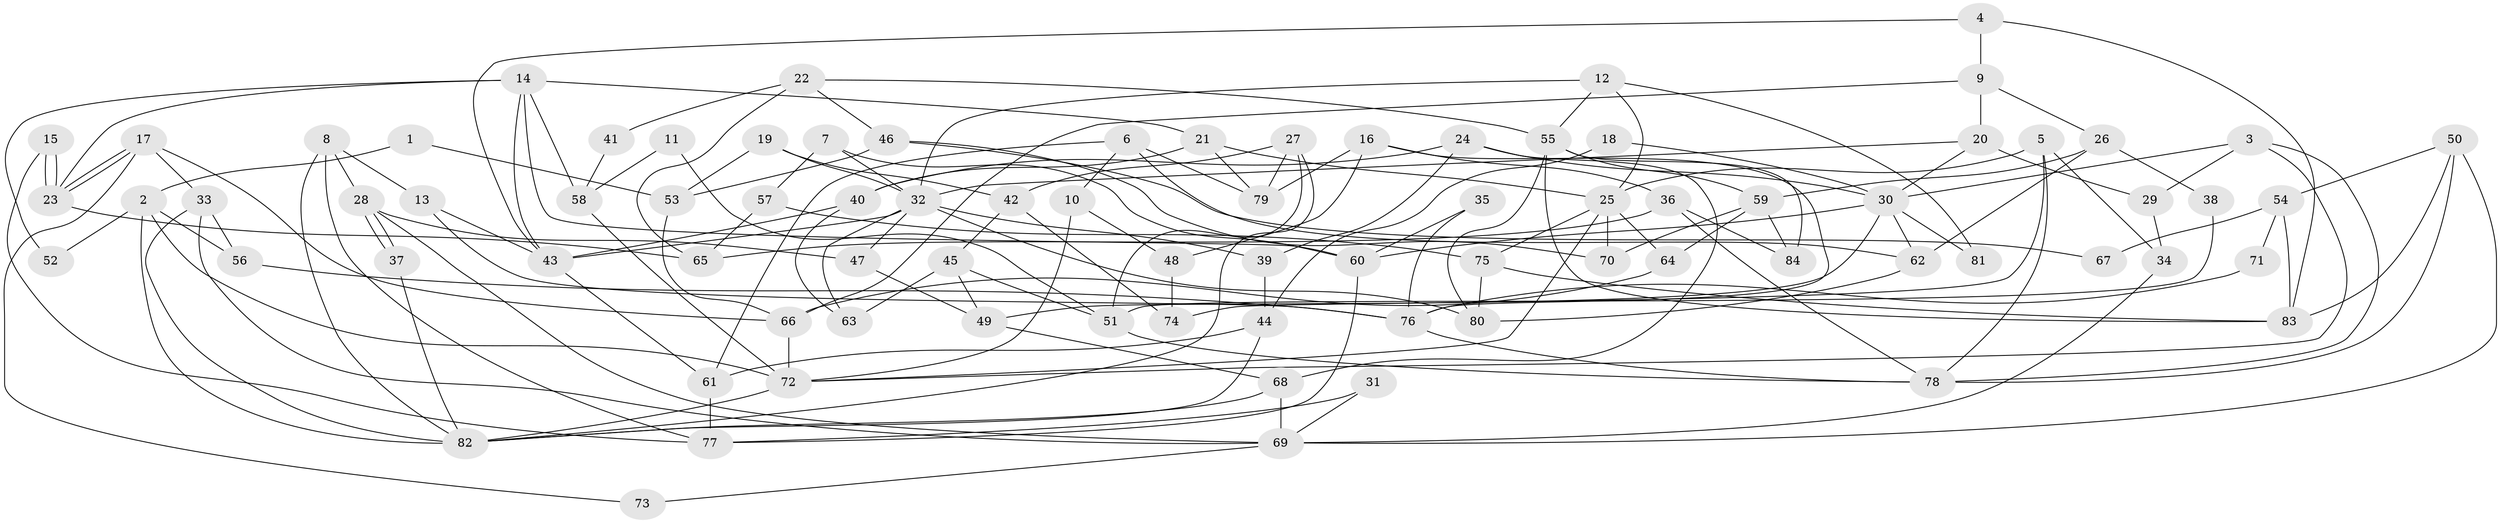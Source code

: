 // coarse degree distribution, {4: 0.21568627450980393, 8: 0.11764705882352941, 3: 0.13725490196078433, 5: 0.1568627450980392, 6: 0.13725490196078433, 2: 0.11764705882352941, 7: 0.0392156862745098, 9: 0.0196078431372549, 10: 0.0392156862745098, 12: 0.0196078431372549}
// Generated by graph-tools (version 1.1) at 2025/23/03/03/25 07:23:57]
// undirected, 84 vertices, 168 edges
graph export_dot {
graph [start="1"]
  node [color=gray90,style=filled];
  1;
  2;
  3;
  4;
  5;
  6;
  7;
  8;
  9;
  10;
  11;
  12;
  13;
  14;
  15;
  16;
  17;
  18;
  19;
  20;
  21;
  22;
  23;
  24;
  25;
  26;
  27;
  28;
  29;
  30;
  31;
  32;
  33;
  34;
  35;
  36;
  37;
  38;
  39;
  40;
  41;
  42;
  43;
  44;
  45;
  46;
  47;
  48;
  49;
  50;
  51;
  52;
  53;
  54;
  55;
  56;
  57;
  58;
  59;
  60;
  61;
  62;
  63;
  64;
  65;
  66;
  67;
  68;
  69;
  70;
  71;
  72;
  73;
  74;
  75;
  76;
  77;
  78;
  79;
  80;
  81;
  82;
  83;
  84;
  1 -- 2;
  1 -- 53;
  2 -- 72;
  2 -- 56;
  2 -- 52;
  2 -- 82;
  3 -- 30;
  3 -- 72;
  3 -- 29;
  3 -- 78;
  4 -- 83;
  4 -- 9;
  4 -- 43;
  5 -- 25;
  5 -- 78;
  5 -- 34;
  5 -- 74;
  6 -- 62;
  6 -- 79;
  6 -- 10;
  6 -- 61;
  7 -- 32;
  7 -- 60;
  7 -- 57;
  8 -- 13;
  8 -- 28;
  8 -- 77;
  8 -- 82;
  9 -- 66;
  9 -- 20;
  9 -- 26;
  10 -- 72;
  10 -- 48;
  11 -- 51;
  11 -- 58;
  12 -- 32;
  12 -- 25;
  12 -- 55;
  12 -- 81;
  13 -- 43;
  13 -- 76;
  14 -- 23;
  14 -- 43;
  14 -- 21;
  14 -- 52;
  14 -- 58;
  14 -- 60;
  15 -- 23;
  15 -- 23;
  15 -- 77;
  16 -- 36;
  16 -- 79;
  16 -- 48;
  16 -- 76;
  17 -- 33;
  17 -- 23;
  17 -- 23;
  17 -- 66;
  17 -- 73;
  18 -- 44;
  18 -- 30;
  19 -- 53;
  19 -- 32;
  19 -- 42;
  20 -- 29;
  20 -- 32;
  20 -- 30;
  21 -- 25;
  21 -- 40;
  21 -- 79;
  22 -- 55;
  22 -- 65;
  22 -- 41;
  22 -- 46;
  23 -- 65;
  24 -- 30;
  24 -- 40;
  24 -- 39;
  24 -- 68;
  25 -- 64;
  25 -- 75;
  25 -- 70;
  25 -- 72;
  26 -- 59;
  26 -- 38;
  26 -- 62;
  27 -- 82;
  27 -- 42;
  27 -- 51;
  27 -- 79;
  28 -- 37;
  28 -- 37;
  28 -- 47;
  28 -- 69;
  29 -- 34;
  30 -- 60;
  30 -- 49;
  30 -- 62;
  30 -- 81;
  31 -- 69;
  31 -- 77;
  32 -- 43;
  32 -- 39;
  32 -- 47;
  32 -- 63;
  32 -- 80;
  33 -- 82;
  33 -- 69;
  33 -- 56;
  34 -- 69;
  35 -- 76;
  35 -- 60;
  36 -- 65;
  36 -- 78;
  36 -- 84;
  37 -- 82;
  38 -- 51;
  39 -- 44;
  40 -- 63;
  40 -- 43;
  41 -- 58;
  42 -- 74;
  42 -- 45;
  43 -- 61;
  44 -- 82;
  44 -- 61;
  45 -- 49;
  45 -- 51;
  45 -- 63;
  46 -- 70;
  46 -- 53;
  46 -- 67;
  47 -- 49;
  48 -- 74;
  49 -- 68;
  50 -- 78;
  50 -- 69;
  50 -- 54;
  50 -- 83;
  51 -- 78;
  53 -- 66;
  54 -- 83;
  54 -- 67;
  54 -- 71;
  55 -- 80;
  55 -- 59;
  55 -- 83;
  55 -- 84;
  56 -- 76;
  57 -- 75;
  57 -- 65;
  58 -- 72;
  59 -- 84;
  59 -- 64;
  59 -- 70;
  60 -- 77;
  61 -- 77;
  62 -- 80;
  64 -- 66;
  66 -- 72;
  68 -- 82;
  68 -- 69;
  69 -- 73;
  71 -- 76;
  72 -- 82;
  75 -- 83;
  75 -- 80;
  76 -- 78;
}
